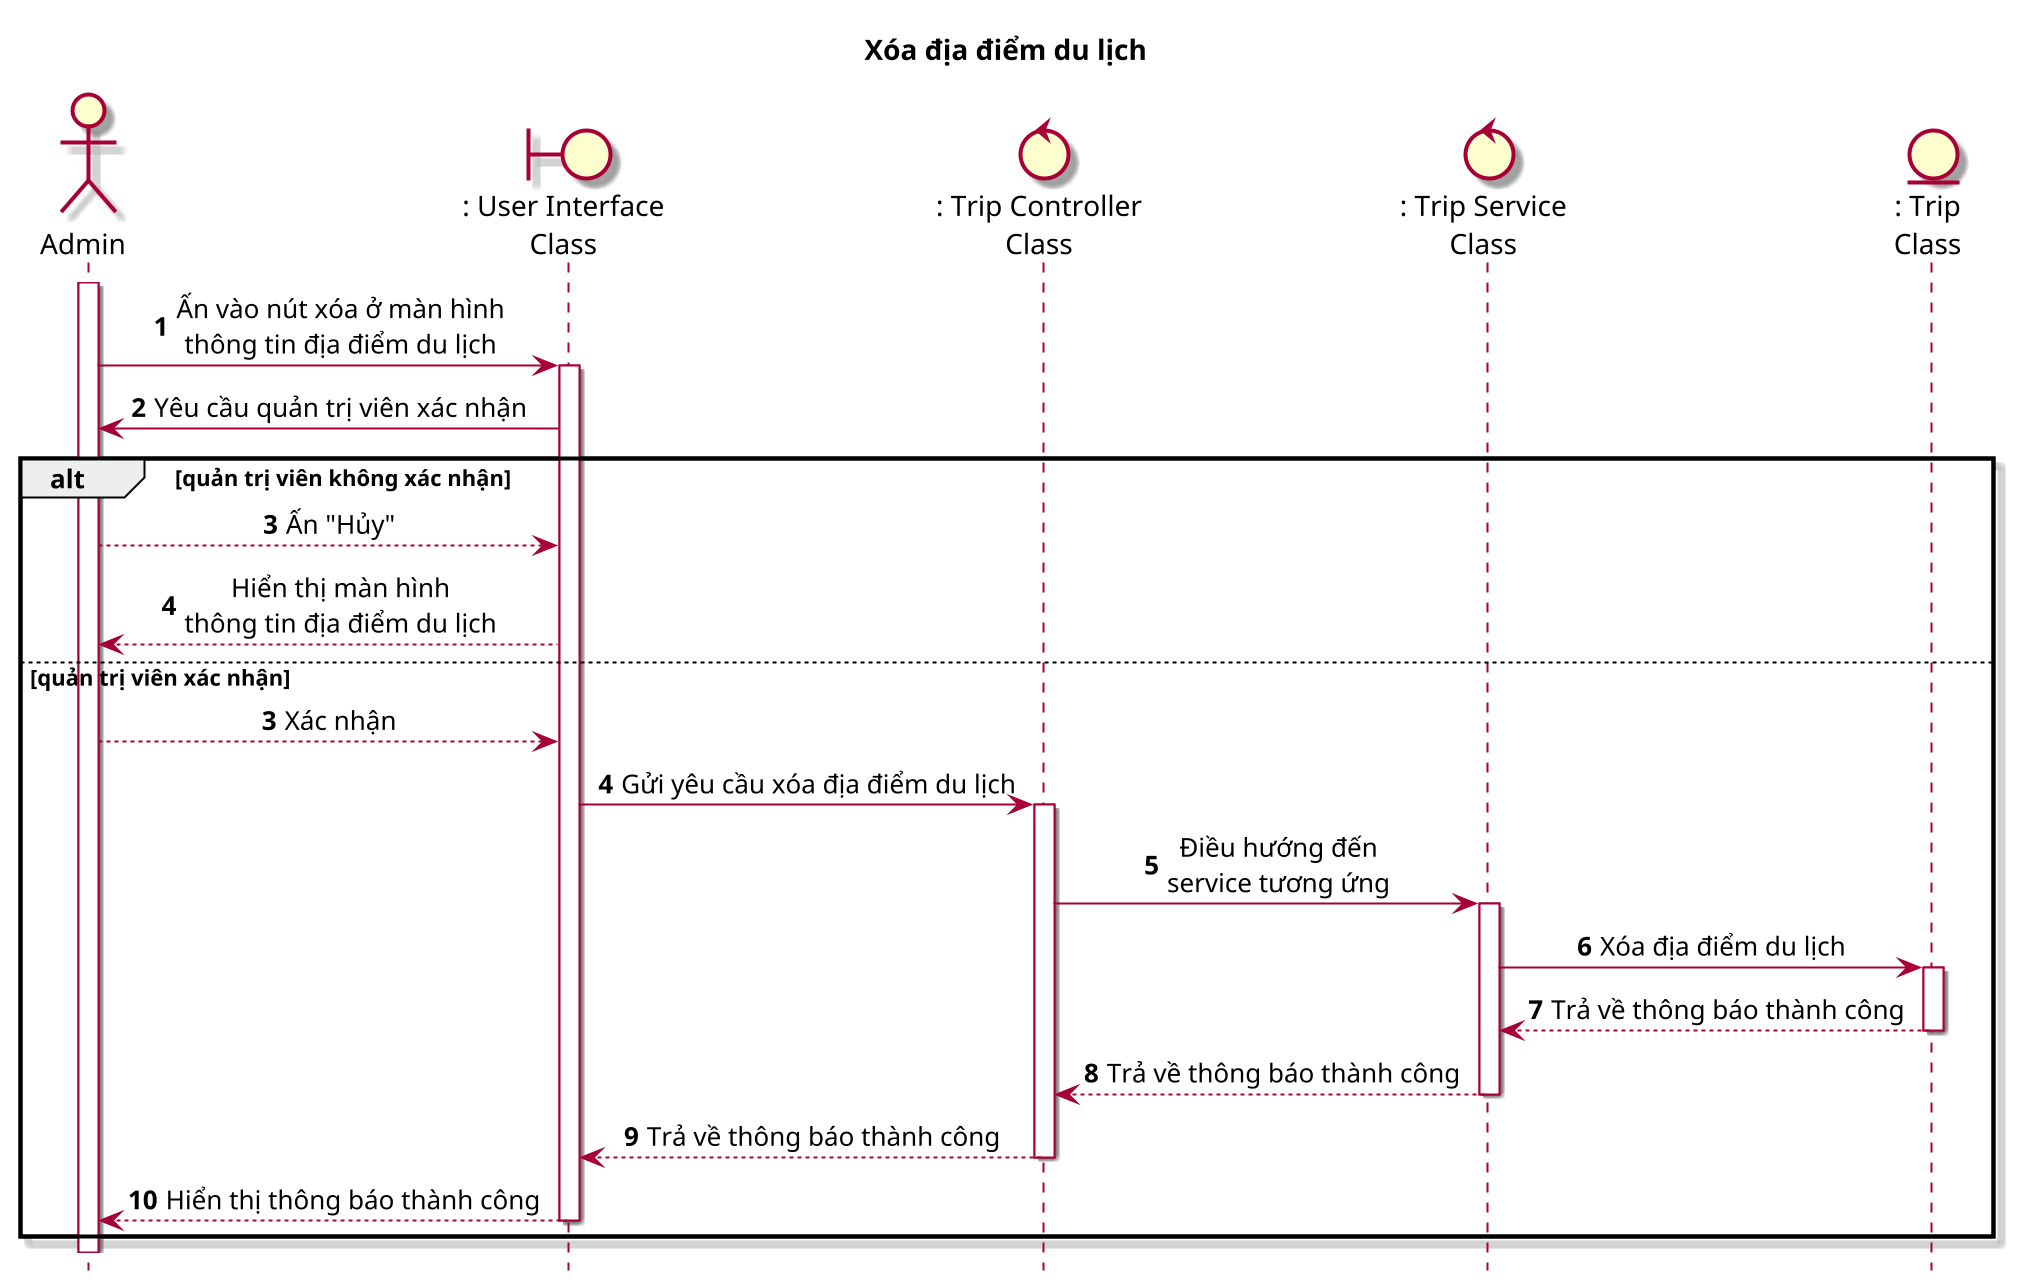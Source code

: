 @startuml SEQ14_XoaDiaDiemDuLich

    title Xóa địa điểm du lịch

    skin rose
    scale 2
    skinparam sequenceMessageAlign center
    hide footbox

    actor Admin as ad
    boundary ": User Interface\nClass" as ui
    control ": Trip Controller\nClass" as tc
    control ": Trip Service\nClass" as ts
    entity ": Trip\nClass" as t

    autonumber
    ad++
    ad -> ui++ : Ấn vào nút xóa ở màn hình\nthông tin địa điểm du lịch
    ui -> ad : Yêu cầu quản trị viên xác nhận
    alt quản trị viên không xác nhận
        ad --> ui : Ấn "Hủy"
        ui --> ad : Hiển thị màn hình\nthông tin địa điểm du lịch
    else quản trị viên xác nhận
        autonumber 3
        ad --> ui : Xác nhận
        ui -> tc++ : Gửi yêu cầu xóa địa điểm du lịch
        tc -> ts++ : Điều hướng đến\nservice tương ứng
        ts -> t++ : Xóa địa điểm du lịch
        t --> ts-- : Trả về thông báo thành công
        ts --> tc-- : Trả về thông báo thành công
        tc --> ui-- : Trả về thông báo thành công
        ui --> ad-- : Hiển thị thông báo thành công
    end
    
@enduml